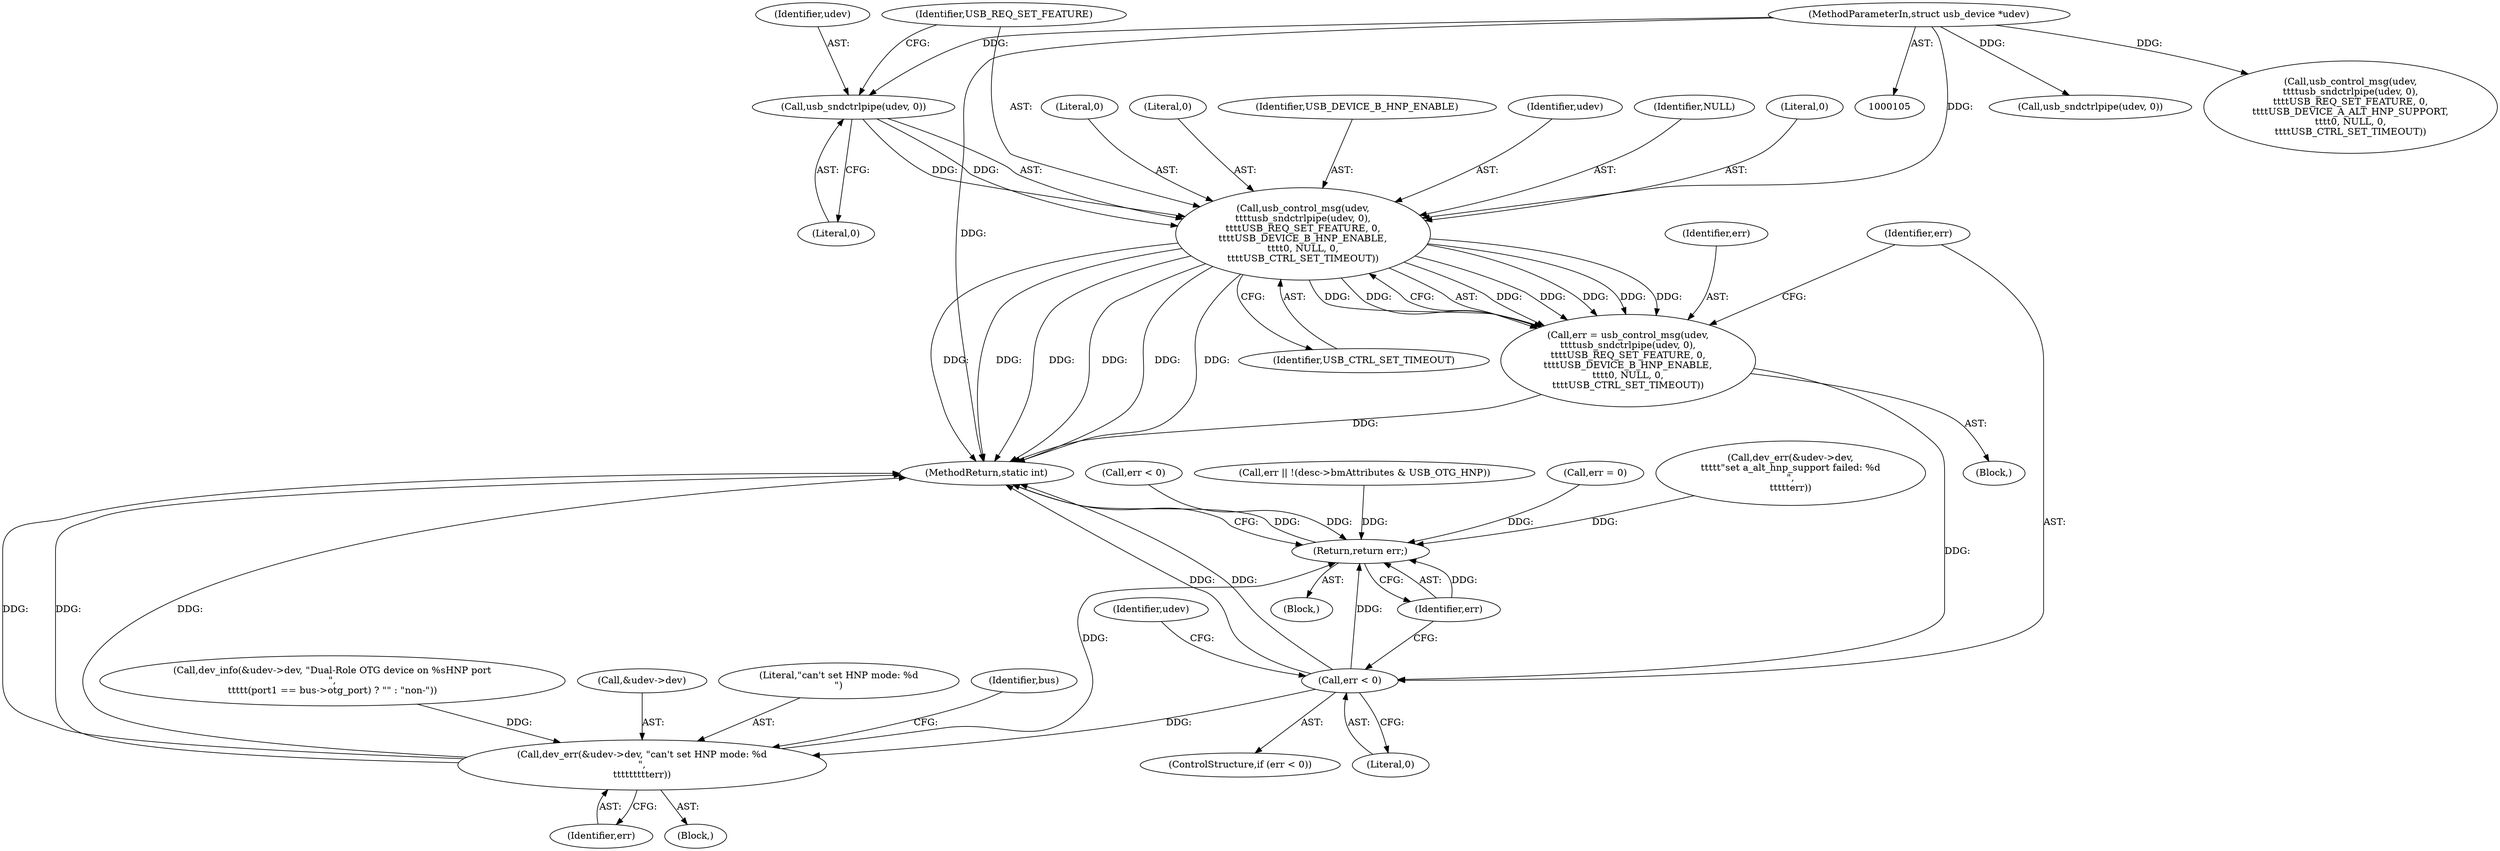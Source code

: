 digraph "0_linux_704620afc70cf47abb9d6a1a57f3825d2bca49cf@pointer" {
"1000214" [label="(Call,usb_sndctrlpipe(udev, 0))"];
"1000106" [label="(MethodParameterIn,struct usb_device *udev)"];
"1000212" [label="(Call,usb_control_msg(udev,\n\t\t\t\tusb_sndctrlpipe(udev, 0),\n\t\t\t\tUSB_REQ_SET_FEATURE, 0,\n\t\t\t\tUSB_DEVICE_B_HNP_ENABLE,\n\t\t\t\t0, NULL, 0,\n\t\t\t\tUSB_CTRL_SET_TIMEOUT))"];
"1000210" [label="(Call,err = usb_control_msg(udev,\n\t\t\t\tusb_sndctrlpipe(udev, 0),\n\t\t\t\tUSB_REQ_SET_FEATURE, 0,\n\t\t\t\tUSB_DEVICE_B_HNP_ENABLE,\n\t\t\t\t0, NULL, 0,\n\t\t\t\tUSB_CTRL_SET_TIMEOUT))"];
"1000225" [label="(Call,err < 0)"];
"1000229" [label="(Call,dev_err(&udev->dev, \"can't set HNP mode: %d\n\",\n\t\t\t\t\t\t\t\t\terr))"];
"1000275" [label="(Return,return err;)"];
"1000224" [label="(ControlStructure,if (err < 0))"];
"1000204" [label="(Block,)"];
"1000227" [label="(Literal,0)"];
"1000226" [label="(Identifier,err)"];
"1000254" [label="(Call,usb_sndctrlpipe(udev, 0))"];
"1000275" [label="(Return,return err;)"];
"1000265" [label="(Call,err < 0)"];
"1000220" [label="(Literal,0)"];
"1000277" [label="(MethodReturn,static int)"];
"1000218" [label="(Literal,0)"];
"1000252" [label="(Call,usb_control_msg(udev,\n\t\t\t\tusb_sndctrlpipe(udev, 0),\n\t\t\t\tUSB_REQ_SET_FEATURE, 0,\n\t\t\t\tUSB_DEVICE_A_ALT_HNP_SUPPORT,\n\t\t\t\t0, NULL, 0,\n\t\t\t\tUSB_CTRL_SET_TIMEOUT))"];
"1000210" [label="(Call,err = usb_control_msg(udev,\n\t\t\t\tusb_sndctrlpipe(udev, 0),\n\t\t\t\tUSB_REQ_SET_FEATURE, 0,\n\t\t\t\tUSB_DEVICE_B_HNP_ENABLE,\n\t\t\t\t0, NULL, 0,\n\t\t\t\tUSB_CTRL_SET_TIMEOUT))"];
"1000184" [label="(Call,dev_info(&udev->dev, \"Dual-Role OTG device on %sHNP port\n\",\n\t\t\t\t\t(port1 == bus->otg_port) ? \"\" : \"non-\"))"];
"1000212" [label="(Call,usb_control_msg(udev,\n\t\t\t\tusb_sndctrlpipe(udev, 0),\n\t\t\t\tUSB_REQ_SET_FEATURE, 0,\n\t\t\t\tUSB_DEVICE_B_HNP_ENABLE,\n\t\t\t\t0, NULL, 0,\n\t\t\t\tUSB_CTRL_SET_TIMEOUT))"];
"1000230" [label="(Call,&udev->dev)"];
"1000174" [label="(Call,err || !(desc->bmAttributes & USB_OTG_HNP))"];
"1000219" [label="(Identifier,USB_DEVICE_B_HNP_ENABLE)"];
"1000211" [label="(Identifier,err)"];
"1000217" [label="(Identifier,USB_REQ_SET_FEATURE)"];
"1000234" [label="(Literal,\"can't set HNP mode: %d\n\")"];
"1000214" [label="(Call,usb_sndctrlpipe(udev, 0))"];
"1000229" [label="(Call,dev_err(&udev->dev, \"can't set HNP mode: %d\n\",\n\t\t\t\t\t\t\t\t\terr))"];
"1000213" [label="(Identifier,udev)"];
"1000107" [label="(Block,)"];
"1000106" [label="(MethodParameterIn,struct usb_device *udev)"];
"1000235" [label="(Identifier,err)"];
"1000221" [label="(Identifier,NULL)"];
"1000215" [label="(Identifier,udev)"];
"1000228" [label="(Block,)"];
"1000238" [label="(Identifier,bus)"];
"1000109" [label="(Call,err = 0)"];
"1000223" [label="(Identifier,USB_CTRL_SET_TIMEOUT)"];
"1000232" [label="(Identifier,udev)"];
"1000268" [label="(Call,dev_err(&udev->dev,\n\t\t\t\t\t\"set a_alt_hnp_support failed: %d\n\",\n\t\t\t\t\terr))"];
"1000225" [label="(Call,err < 0)"];
"1000216" [label="(Literal,0)"];
"1000222" [label="(Literal,0)"];
"1000276" [label="(Identifier,err)"];
"1000214" -> "1000212"  [label="AST: "];
"1000214" -> "1000216"  [label="CFG: "];
"1000215" -> "1000214"  [label="AST: "];
"1000216" -> "1000214"  [label="AST: "];
"1000217" -> "1000214"  [label="CFG: "];
"1000214" -> "1000212"  [label="DDG: "];
"1000214" -> "1000212"  [label="DDG: "];
"1000106" -> "1000214"  [label="DDG: "];
"1000106" -> "1000105"  [label="AST: "];
"1000106" -> "1000277"  [label="DDG: "];
"1000106" -> "1000212"  [label="DDG: "];
"1000106" -> "1000252"  [label="DDG: "];
"1000106" -> "1000254"  [label="DDG: "];
"1000212" -> "1000210"  [label="AST: "];
"1000212" -> "1000223"  [label="CFG: "];
"1000213" -> "1000212"  [label="AST: "];
"1000217" -> "1000212"  [label="AST: "];
"1000218" -> "1000212"  [label="AST: "];
"1000219" -> "1000212"  [label="AST: "];
"1000220" -> "1000212"  [label="AST: "];
"1000221" -> "1000212"  [label="AST: "];
"1000222" -> "1000212"  [label="AST: "];
"1000223" -> "1000212"  [label="AST: "];
"1000210" -> "1000212"  [label="CFG: "];
"1000212" -> "1000277"  [label="DDG: "];
"1000212" -> "1000277"  [label="DDG: "];
"1000212" -> "1000277"  [label="DDG: "];
"1000212" -> "1000277"  [label="DDG: "];
"1000212" -> "1000277"  [label="DDG: "];
"1000212" -> "1000277"  [label="DDG: "];
"1000212" -> "1000210"  [label="DDG: "];
"1000212" -> "1000210"  [label="DDG: "];
"1000212" -> "1000210"  [label="DDG: "];
"1000212" -> "1000210"  [label="DDG: "];
"1000212" -> "1000210"  [label="DDG: "];
"1000212" -> "1000210"  [label="DDG: "];
"1000212" -> "1000210"  [label="DDG: "];
"1000210" -> "1000204"  [label="AST: "];
"1000211" -> "1000210"  [label="AST: "];
"1000226" -> "1000210"  [label="CFG: "];
"1000210" -> "1000277"  [label="DDG: "];
"1000210" -> "1000225"  [label="DDG: "];
"1000225" -> "1000224"  [label="AST: "];
"1000225" -> "1000227"  [label="CFG: "];
"1000226" -> "1000225"  [label="AST: "];
"1000227" -> "1000225"  [label="AST: "];
"1000232" -> "1000225"  [label="CFG: "];
"1000276" -> "1000225"  [label="CFG: "];
"1000225" -> "1000277"  [label="DDG: "];
"1000225" -> "1000277"  [label="DDG: "];
"1000225" -> "1000229"  [label="DDG: "];
"1000225" -> "1000275"  [label="DDG: "];
"1000229" -> "1000228"  [label="AST: "];
"1000229" -> "1000235"  [label="CFG: "];
"1000230" -> "1000229"  [label="AST: "];
"1000234" -> "1000229"  [label="AST: "];
"1000235" -> "1000229"  [label="AST: "];
"1000238" -> "1000229"  [label="CFG: "];
"1000229" -> "1000277"  [label="DDG: "];
"1000229" -> "1000277"  [label="DDG: "];
"1000229" -> "1000277"  [label="DDG: "];
"1000184" -> "1000229"  [label="DDG: "];
"1000229" -> "1000275"  [label="DDG: "];
"1000275" -> "1000107"  [label="AST: "];
"1000275" -> "1000276"  [label="CFG: "];
"1000276" -> "1000275"  [label="AST: "];
"1000277" -> "1000275"  [label="CFG: "];
"1000275" -> "1000277"  [label="DDG: "];
"1000276" -> "1000275"  [label="DDG: "];
"1000268" -> "1000275"  [label="DDG: "];
"1000265" -> "1000275"  [label="DDG: "];
"1000109" -> "1000275"  [label="DDG: "];
"1000174" -> "1000275"  [label="DDG: "];
}
